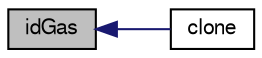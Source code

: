 digraph "idGas"
{
  bgcolor="transparent";
  edge [fontname="FreeSans",fontsize="10",labelfontname="FreeSans",labelfontsize="10"];
  node [fontname="FreeSans",fontsize="10",shape=record];
  rankdir="LR";
  Node44 [label="idGas",height=0.2,width=0.4,color="black", fillcolor="grey75", style="filled", fontcolor="black"];
  Node44 -> Node45 [dir="back",color="midnightblue",fontsize="10",style="solid",fontname="FreeSans"];
  Node45 [label="clone",height=0.2,width=0.4,color="black",URL="$a24302.html#a978beb1d8454ca481790660427b9b37c",tooltip="Construct and return a clone. "];
}
